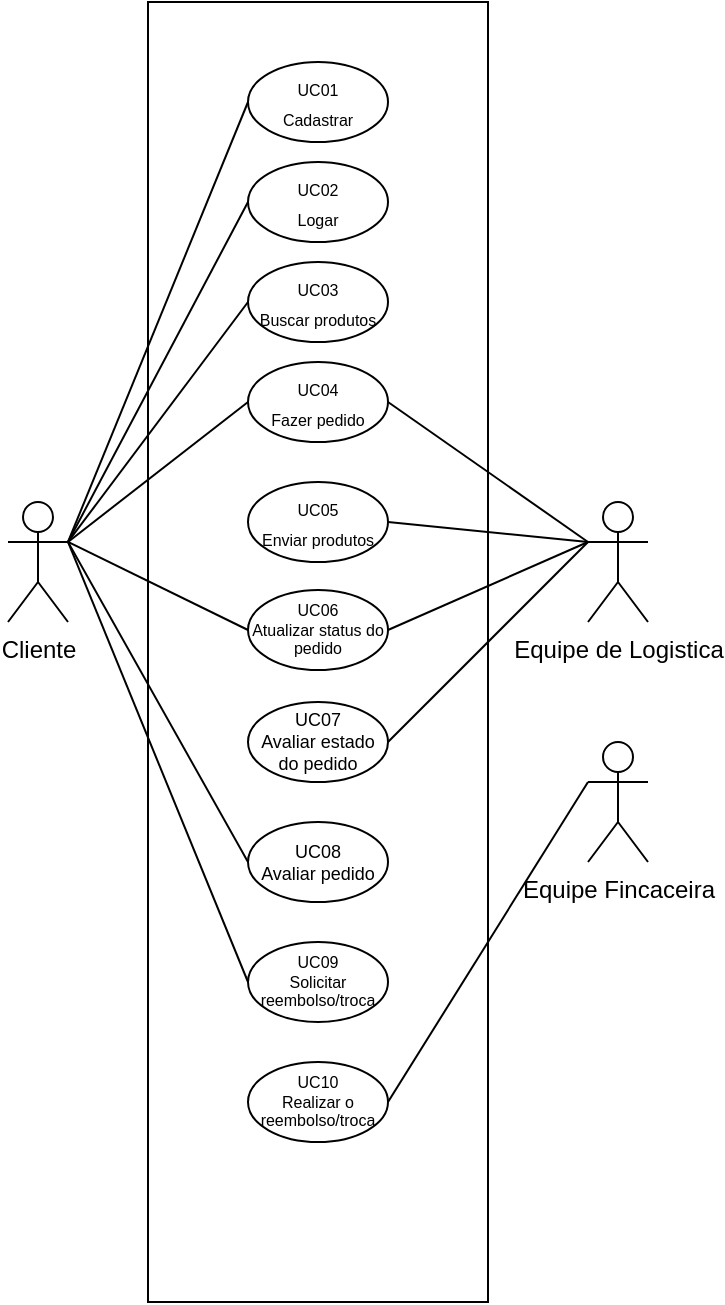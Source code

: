 <mxfile version="24.2.3" type="device">
  <diagram name="Página-1" id="8QtqC1lpooo2ghN3jVGa">
    <mxGraphModel dx="1848" dy="1047" grid="1" gridSize="10" guides="1" tooltips="1" connect="1" arrows="1" fold="1" page="1" pageScale="1" pageWidth="1169" pageHeight="827" math="0" shadow="0">
      <root>
        <mxCell id="0" />
        <mxCell id="1" parent="0" />
        <mxCell id="erj7CuovdhjXgvr3vikT-46" value="" style="rounded=0;whiteSpace=wrap;html=1;" vertex="1" parent="1">
          <mxGeometry x="500" y="100" width="170" height="650" as="geometry" />
        </mxCell>
        <mxCell id="erj7CuovdhjXgvr3vikT-1" value="Cliente&lt;div&gt;&lt;br&gt;&lt;/div&gt;" style="shape=umlActor;verticalLabelPosition=bottom;verticalAlign=top;html=1;outlineConnect=0;" vertex="1" parent="1">
          <mxGeometry x="430" y="350" width="30" height="60" as="geometry" />
        </mxCell>
        <mxCell id="erj7CuovdhjXgvr3vikT-2" value="&lt;div&gt;&lt;span style=&quot;font-size: 8px;&quot;&gt;UC01&lt;/span&gt;&lt;/div&gt;&lt;font style=&quot;font-size: 8px;&quot;&gt;Cadastrar&lt;/font&gt;" style="ellipse;whiteSpace=wrap;html=1;" vertex="1" parent="1">
          <mxGeometry x="550" y="130" width="70" height="40" as="geometry" />
        </mxCell>
        <mxCell id="erj7CuovdhjXgvr3vikT-3" value="&lt;div&gt;&lt;font style=&quot;font-size: 8px;&quot;&gt;UC02&lt;/font&gt;&lt;/div&gt;&lt;font style=&quot;font-size: 8px;&quot;&gt;Logar&lt;/font&gt;" style="ellipse;whiteSpace=wrap;html=1;" vertex="1" parent="1">
          <mxGeometry x="550" y="180" width="70" height="40" as="geometry" />
        </mxCell>
        <mxCell id="erj7CuovdhjXgvr3vikT-4" value="&lt;div&gt;&lt;font style=&quot;font-size: 8px;&quot;&gt;UC03&lt;/font&gt;&lt;/div&gt;&lt;span style=&quot;font-size: 8px;&quot;&gt;Buscar produtos&lt;/span&gt;" style="ellipse;whiteSpace=wrap;html=1;" vertex="1" parent="1">
          <mxGeometry x="550" y="230" width="70" height="40" as="geometry" />
        </mxCell>
        <mxCell id="erj7CuovdhjXgvr3vikT-5" value="&lt;div&gt;&lt;span style=&quot;font-size: 8px;&quot;&gt;UC04&lt;/span&gt;&lt;/div&gt;&lt;font style=&quot;font-size: 8px;&quot;&gt;Fazer pedido&lt;/font&gt;" style="ellipse;whiteSpace=wrap;html=1;" vertex="1" parent="1">
          <mxGeometry x="550" y="280" width="70" height="40" as="geometry" />
        </mxCell>
        <mxCell id="erj7CuovdhjXgvr3vikT-8" value="" style="endArrow=none;html=1;rounded=0;endFill=0;entryX=0;entryY=0.5;entryDx=0;entryDy=0;exitX=1;exitY=0.333;exitDx=0;exitDy=0;exitPerimeter=0;" edge="1" parent="1" source="erj7CuovdhjXgvr3vikT-1" target="erj7CuovdhjXgvr3vikT-2">
          <mxGeometry width="50" height="50" relative="1" as="geometry">
            <mxPoint x="470" y="230" as="sourcePoint" />
            <mxPoint x="550" y="180" as="targetPoint" />
          </mxGeometry>
        </mxCell>
        <mxCell id="erj7CuovdhjXgvr3vikT-9" value="" style="endArrow=none;html=1;rounded=0;entryX=0;entryY=0.5;entryDx=0;entryDy=0;endFill=0;exitX=1;exitY=0.333;exitDx=0;exitDy=0;exitPerimeter=0;" edge="1" parent="1" source="erj7CuovdhjXgvr3vikT-1" target="erj7CuovdhjXgvr3vikT-3">
          <mxGeometry width="50" height="50" relative="1" as="geometry">
            <mxPoint x="470" y="231" as="sourcePoint" />
            <mxPoint x="550" y="180" as="targetPoint" />
          </mxGeometry>
        </mxCell>
        <mxCell id="erj7CuovdhjXgvr3vikT-10" value="" style="endArrow=none;html=1;rounded=0;entryX=0;entryY=0.5;entryDx=0;entryDy=0;endFill=0;exitX=1;exitY=0.333;exitDx=0;exitDy=0;exitPerimeter=0;" edge="1" parent="1" source="erj7CuovdhjXgvr3vikT-1" target="erj7CuovdhjXgvr3vikT-4">
          <mxGeometry width="50" height="50" relative="1" as="geometry">
            <mxPoint x="470" y="230.5" as="sourcePoint" />
            <mxPoint x="550" y="229.5" as="targetPoint" />
          </mxGeometry>
        </mxCell>
        <mxCell id="erj7CuovdhjXgvr3vikT-11" value="" style="endArrow=none;html=1;rounded=0;entryX=0;entryY=0.5;entryDx=0;entryDy=0;endFill=0;exitX=1;exitY=0.333;exitDx=0;exitDy=0;exitPerimeter=0;" edge="1" parent="1" source="erj7CuovdhjXgvr3vikT-1" target="erj7CuovdhjXgvr3vikT-5">
          <mxGeometry width="50" height="50" relative="1" as="geometry">
            <mxPoint x="470" y="230" as="sourcePoint" />
            <mxPoint x="550" y="279.5" as="targetPoint" />
          </mxGeometry>
        </mxCell>
        <mxCell id="erj7CuovdhjXgvr3vikT-13" value="&lt;div style=&quot;font-size: 9px;&quot;&gt;UC08&lt;/div&gt;&lt;div style=&quot;font-size: 9px;&quot;&gt;Avaliar pedido&lt;/div&gt;" style="ellipse;whiteSpace=wrap;html=1;fontSize=9;" vertex="1" parent="1">
          <mxGeometry x="550" y="510" width="70" height="40" as="geometry" />
        </mxCell>
        <mxCell id="erj7CuovdhjXgvr3vikT-14" value="" style="endArrow=none;html=1;rounded=0;entryX=0;entryY=0.5;entryDx=0;entryDy=0;endFill=0;exitX=1;exitY=0.333;exitDx=0;exitDy=0;exitPerimeter=0;" edge="1" parent="1" source="erj7CuovdhjXgvr3vikT-1" target="erj7CuovdhjXgvr3vikT-13">
          <mxGeometry width="50" height="50" relative="1" as="geometry">
            <mxPoint x="470" y="230" as="sourcePoint" />
            <mxPoint x="550" y="300" as="targetPoint" />
          </mxGeometry>
        </mxCell>
        <mxCell id="erj7CuovdhjXgvr3vikT-16" value="&lt;div&gt;&lt;span style=&quot;font-size: 8px;&quot;&gt;UC05&lt;/span&gt;&lt;/div&gt;&lt;div&gt;&lt;span style=&quot;font-size: 8px;&quot;&gt;Enviar produtos&lt;/span&gt;&lt;br&gt;&lt;/div&gt;" style="ellipse;whiteSpace=wrap;html=1;" vertex="1" parent="1">
          <mxGeometry x="550" y="340" width="70" height="40" as="geometry" />
        </mxCell>
        <mxCell id="erj7CuovdhjXgvr3vikT-17" value="&lt;div style=&quot;font-size: 8px;&quot;&gt;&lt;font style=&quot;font-size: 8px;&quot;&gt;UC06&lt;/font&gt;&lt;/div&gt;&lt;span style=&quot;font-size: 8px;&quot;&gt;Atualizar status do pedido&lt;/span&gt;" style="ellipse;whiteSpace=wrap;html=1;fontSize=8;" vertex="1" parent="1">
          <mxGeometry x="550" y="394" width="70" height="40" as="geometry" />
        </mxCell>
        <mxCell id="erj7CuovdhjXgvr3vikT-20" value="" style="endArrow=none;html=1;rounded=0;endFill=0;entryX=0;entryY=0.333;entryDx=0;entryDy=0;entryPerimeter=0;exitX=1;exitY=0.5;exitDx=0;exitDy=0;" edge="1" parent="1" target="erj7CuovdhjXgvr3vikT-49" source="erj7CuovdhjXgvr3vikT-16">
          <mxGeometry width="50" height="50" relative="1" as="geometry">
            <mxPoint x="620" y="490" as="sourcePoint" />
            <mxPoint x="700" y="410" as="targetPoint" />
          </mxGeometry>
        </mxCell>
        <mxCell id="erj7CuovdhjXgvr3vikT-41" value="" style="endArrow=none;html=1;rounded=0;endFill=0;entryX=0;entryY=0.333;entryDx=0;entryDy=0;entryPerimeter=0;exitX=1;exitY=0.5;exitDx=0;exitDy=0;" edge="1" parent="1" source="erj7CuovdhjXgvr3vikT-17" target="erj7CuovdhjXgvr3vikT-49">
          <mxGeometry width="50" height="50" relative="1" as="geometry">
            <mxPoint x="620" y="470" as="sourcePoint" />
            <mxPoint x="740" y="497.5" as="targetPoint" />
          </mxGeometry>
        </mxCell>
        <mxCell id="erj7CuovdhjXgvr3vikT-49" value="Equipe de Logistica" style="shape=umlActor;verticalLabelPosition=bottom;verticalAlign=top;html=1;outlineConnect=0;" vertex="1" parent="1">
          <mxGeometry x="720" y="350" width="30" height="60" as="geometry" />
        </mxCell>
        <mxCell id="erj7CuovdhjXgvr3vikT-50" value="" style="endArrow=none;html=1;rounded=0;endFill=0;entryX=0;entryY=0.333;entryDx=0;entryDy=0;entryPerimeter=0;exitX=1;exitY=0.5;exitDx=0;exitDy=0;" edge="1" parent="1" source="erj7CuovdhjXgvr3vikT-5" target="erj7CuovdhjXgvr3vikT-49">
          <mxGeometry width="50" height="50" relative="1" as="geometry">
            <mxPoint x="620" y="360" as="sourcePoint" />
            <mxPoint x="740" y="440" as="targetPoint" />
          </mxGeometry>
        </mxCell>
        <mxCell id="erj7CuovdhjXgvr3vikT-51" value="" style="endArrow=none;html=1;rounded=0;entryX=0;entryY=0.5;entryDx=0;entryDy=0;endFill=0;exitX=1;exitY=0.333;exitDx=0;exitDy=0;exitPerimeter=0;" edge="1" parent="1" source="erj7CuovdhjXgvr3vikT-1" target="erj7CuovdhjXgvr3vikT-17">
          <mxGeometry width="50" height="50" relative="1" as="geometry">
            <mxPoint x="470" y="230" as="sourcePoint" />
            <mxPoint x="550" y="470" as="targetPoint" />
          </mxGeometry>
        </mxCell>
        <mxCell id="erj7CuovdhjXgvr3vikT-52" value="&lt;div style=&quot;font-size: 9px;&quot;&gt;UC07&lt;/div&gt;Avaliar estado do pedido" style="ellipse;whiteSpace=wrap;html=1;fontSize=9;" vertex="1" parent="1">
          <mxGeometry x="550" y="450" width="70" height="40" as="geometry" />
        </mxCell>
        <mxCell id="erj7CuovdhjXgvr3vikT-53" value="" style="endArrow=none;html=1;rounded=0;endFill=0;exitX=1;exitY=0.5;exitDx=0;exitDy=0;" edge="1" parent="1" source="erj7CuovdhjXgvr3vikT-52">
          <mxGeometry width="50" height="50" relative="1" as="geometry">
            <mxPoint x="630" y="424" as="sourcePoint" />
            <mxPoint x="720" y="370" as="targetPoint" />
          </mxGeometry>
        </mxCell>
        <mxCell id="erj7CuovdhjXgvr3vikT-54" value="&lt;div style=&quot;font-size: 8px;&quot;&gt;UC09&lt;/div&gt;Solicitar reembolso/troca" style="ellipse;whiteSpace=wrap;html=1;fontSize=8;" vertex="1" parent="1">
          <mxGeometry x="550" y="570" width="70" height="40" as="geometry" />
        </mxCell>
        <mxCell id="erj7CuovdhjXgvr3vikT-55" value="" style="endArrow=none;html=1;rounded=0;entryX=0;entryY=0.5;entryDx=0;entryDy=0;endFill=0;exitX=1;exitY=0.333;exitDx=0;exitDy=0;exitPerimeter=0;" edge="1" parent="1" source="erj7CuovdhjXgvr3vikT-1" target="erj7CuovdhjXgvr3vikT-54">
          <mxGeometry width="50" height="50" relative="1" as="geometry">
            <mxPoint x="470" y="380" as="sourcePoint" />
            <mxPoint x="560" y="540" as="targetPoint" />
          </mxGeometry>
        </mxCell>
        <mxCell id="erj7CuovdhjXgvr3vikT-57" value="&lt;div style=&quot;font-size: 8px;&quot;&gt;UC10&lt;/div&gt;Realizar o reembolso/troca" style="ellipse;whiteSpace=wrap;html=1;fontSize=8;" vertex="1" parent="1">
          <mxGeometry x="550" y="630" width="70" height="40" as="geometry" />
        </mxCell>
        <mxCell id="erj7CuovdhjXgvr3vikT-58" value="" style="endArrow=none;html=1;rounded=0;endFill=0;exitX=1;exitY=0.5;exitDx=0;exitDy=0;entryX=0;entryY=0.333;entryDx=0;entryDy=0;entryPerimeter=0;" edge="1" parent="1" source="erj7CuovdhjXgvr3vikT-57" target="erj7CuovdhjXgvr3vikT-59">
          <mxGeometry width="50" height="50" relative="1" as="geometry">
            <mxPoint x="630" y="480" as="sourcePoint" />
            <mxPoint x="730" y="380" as="targetPoint" />
          </mxGeometry>
        </mxCell>
        <mxCell id="erj7CuovdhjXgvr3vikT-59" value="Equipe Fincaceira" style="shape=umlActor;verticalLabelPosition=bottom;verticalAlign=top;html=1;outlineConnect=0;" vertex="1" parent="1">
          <mxGeometry x="720" y="470" width="30" height="60" as="geometry" />
        </mxCell>
      </root>
    </mxGraphModel>
  </diagram>
</mxfile>
